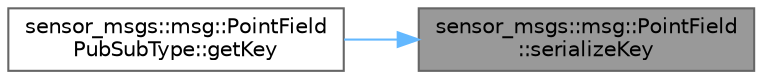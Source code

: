 digraph "sensor_msgs::msg::PointField::serializeKey"
{
 // INTERACTIVE_SVG=YES
 // LATEX_PDF_SIZE
  bgcolor="transparent";
  edge [fontname=Helvetica,fontsize=10,labelfontname=Helvetica,labelfontsize=10];
  node [fontname=Helvetica,fontsize=10,shape=box,height=0.2,width=0.4];
  rankdir="RL";
  Node1 [id="Node000001",label="sensor_msgs::msg::PointField\l::serializeKey",height=0.2,width=0.4,color="gray40", fillcolor="grey60", style="filled", fontcolor="black",tooltip="This function serializes the key members of an object using CDR serialization."];
  Node1 -> Node2 [id="edge1_Node000001_Node000002",dir="back",color="steelblue1",style="solid",tooltip=" "];
  Node2 [id="Node000002",label="sensor_msgs::msg::PointField\lPubSubType::getKey",height=0.2,width=0.4,color="grey40", fillcolor="white", style="filled",URL="$d9/d30/classsensor__msgs_1_1msg_1_1PointFieldPubSubType.html#aa58f8e4b73ae83878786857a2493cf11",tooltip=" "];
}
